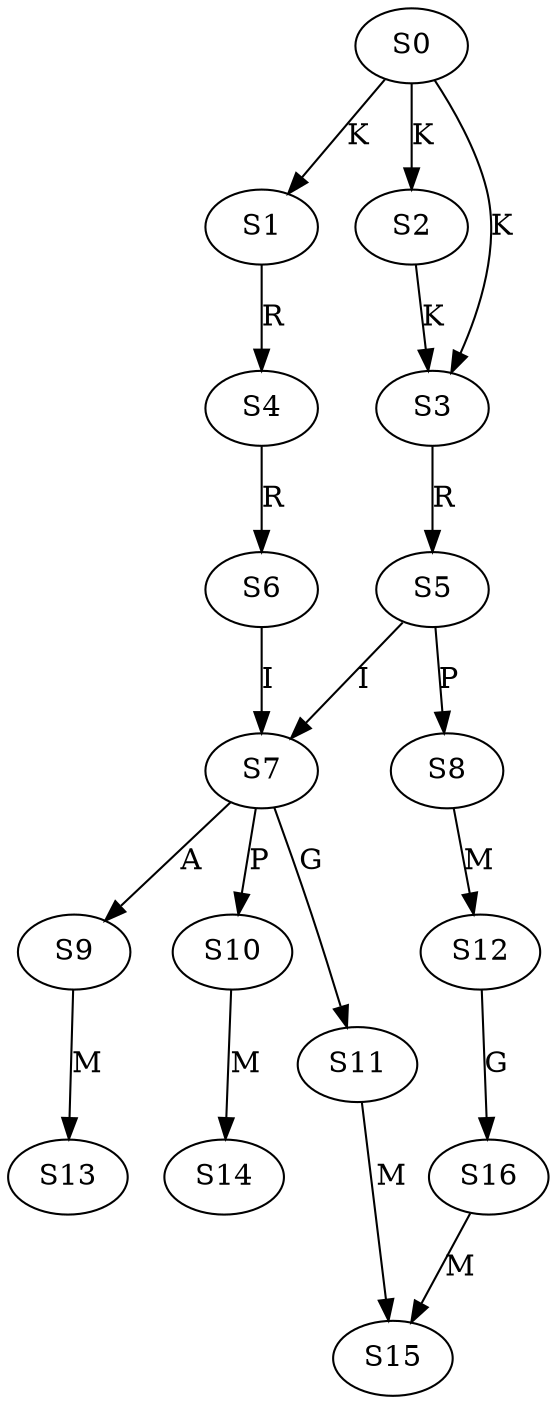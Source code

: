 strict digraph  {
	S0 -> S1 [ label = K ];
	S0 -> S2 [ label = K ];
	S0 -> S3 [ label = K ];
	S1 -> S4 [ label = R ];
	S2 -> S3 [ label = K ];
	S3 -> S5 [ label = R ];
	S4 -> S6 [ label = R ];
	S5 -> S7 [ label = I ];
	S5 -> S8 [ label = P ];
	S6 -> S7 [ label = I ];
	S7 -> S9 [ label = A ];
	S7 -> S10 [ label = P ];
	S7 -> S11 [ label = G ];
	S8 -> S12 [ label = M ];
	S9 -> S13 [ label = M ];
	S10 -> S14 [ label = M ];
	S11 -> S15 [ label = M ];
	S12 -> S16 [ label = G ];
	S16 -> S15 [ label = M ];
}
